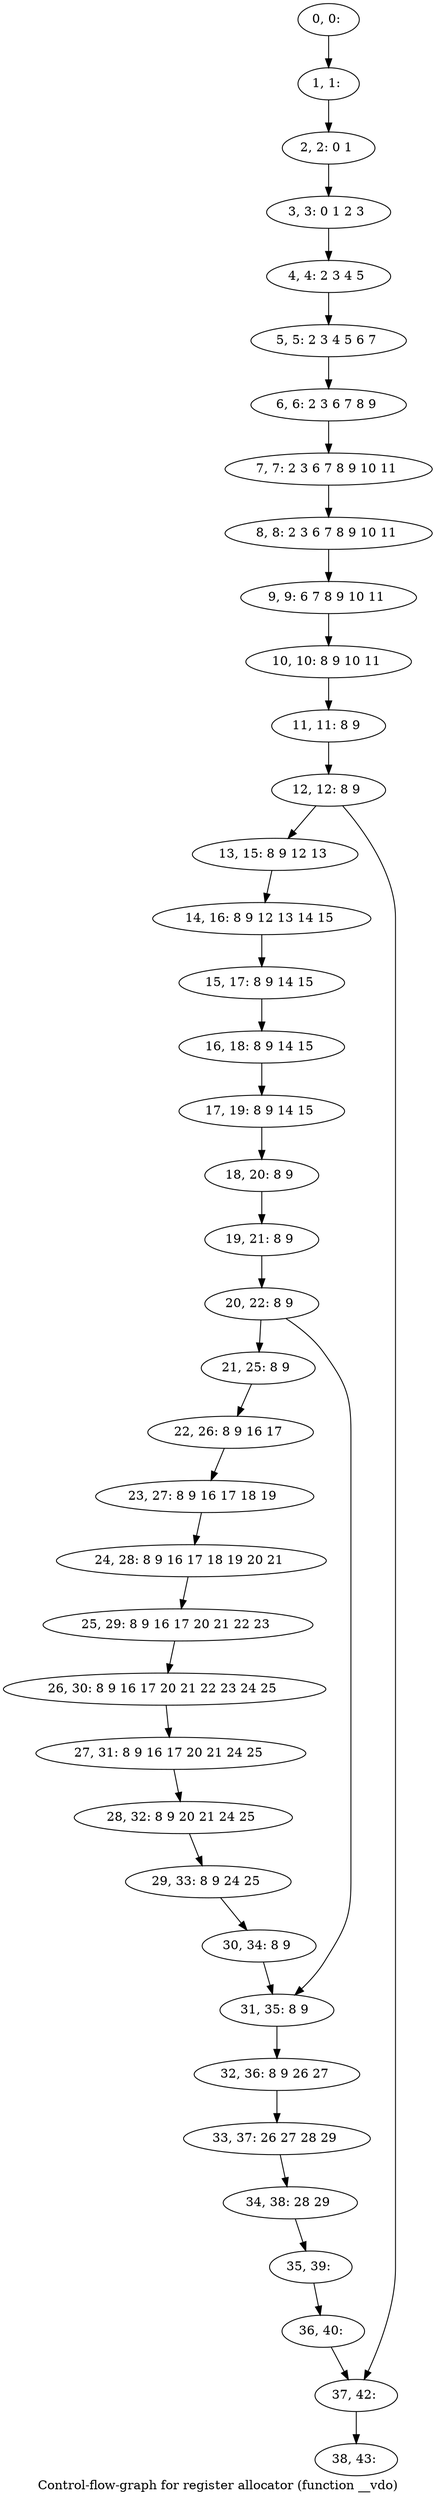digraph G {
graph [label="Control-flow-graph for register allocator (function __vdo)"]
0[label="0, 0: "];
1[label="1, 1: "];
2[label="2, 2: 0 1 "];
3[label="3, 3: 0 1 2 3 "];
4[label="4, 4: 2 3 4 5 "];
5[label="5, 5: 2 3 4 5 6 7 "];
6[label="6, 6: 2 3 6 7 8 9 "];
7[label="7, 7: 2 3 6 7 8 9 10 11 "];
8[label="8, 8: 2 3 6 7 8 9 10 11 "];
9[label="9, 9: 6 7 8 9 10 11 "];
10[label="10, 10: 8 9 10 11 "];
11[label="11, 11: 8 9 "];
12[label="12, 12: 8 9 "];
13[label="13, 15: 8 9 12 13 "];
14[label="14, 16: 8 9 12 13 14 15 "];
15[label="15, 17: 8 9 14 15 "];
16[label="16, 18: 8 9 14 15 "];
17[label="17, 19: 8 9 14 15 "];
18[label="18, 20: 8 9 "];
19[label="19, 21: 8 9 "];
20[label="20, 22: 8 9 "];
21[label="21, 25: 8 9 "];
22[label="22, 26: 8 9 16 17 "];
23[label="23, 27: 8 9 16 17 18 19 "];
24[label="24, 28: 8 9 16 17 18 19 20 21 "];
25[label="25, 29: 8 9 16 17 20 21 22 23 "];
26[label="26, 30: 8 9 16 17 20 21 22 23 24 25 "];
27[label="27, 31: 8 9 16 17 20 21 24 25 "];
28[label="28, 32: 8 9 20 21 24 25 "];
29[label="29, 33: 8 9 24 25 "];
30[label="30, 34: 8 9 "];
31[label="31, 35: 8 9 "];
32[label="32, 36: 8 9 26 27 "];
33[label="33, 37: 26 27 28 29 "];
34[label="34, 38: 28 29 "];
35[label="35, 39: "];
36[label="36, 40: "];
37[label="37, 42: "];
38[label="38, 43: "];
0->1 ;
1->2 ;
2->3 ;
3->4 ;
4->5 ;
5->6 ;
6->7 ;
7->8 ;
8->9 ;
9->10 ;
10->11 ;
11->12 ;
12->13 ;
12->37 ;
13->14 ;
14->15 ;
15->16 ;
16->17 ;
17->18 ;
18->19 ;
19->20 ;
20->21 ;
20->31 ;
21->22 ;
22->23 ;
23->24 ;
24->25 ;
25->26 ;
26->27 ;
27->28 ;
28->29 ;
29->30 ;
30->31 ;
31->32 ;
32->33 ;
33->34 ;
34->35 ;
35->36 ;
36->37 ;
37->38 ;
}
